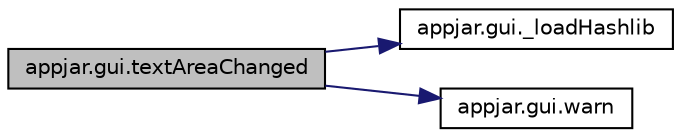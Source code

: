 digraph "appjar.gui.textAreaChanged"
{
  edge [fontname="Helvetica",fontsize="10",labelfontname="Helvetica",labelfontsize="10"];
  node [fontname="Helvetica",fontsize="10",shape=record];
  rankdir="LR";
  Node2138 [label="appjar.gui.textAreaChanged",height=0.2,width=0.4,color="black", fillcolor="grey75", style="filled", fontcolor="black"];
  Node2138 -> Node2139 [color="midnightblue",fontsize="10",style="solid",fontname="Helvetica"];
  Node2139 [label="appjar.gui._loadHashlib",height=0.2,width=0.4,color="black", fillcolor="white", style="filled",URL="$classappjar_1_1gui.html#ac6953d8f85c74384a0c3679b2a76b789"];
  Node2138 -> Node2140 [color="midnightblue",fontsize="10",style="solid",fontname="Helvetica"];
  Node2140 [label="appjar.gui.warn",height=0.2,width=0.4,color="black", fillcolor="white", style="filled",URL="$classappjar_1_1gui.html#a3ab0139430263b1913b4078cf34e7098"];
}
